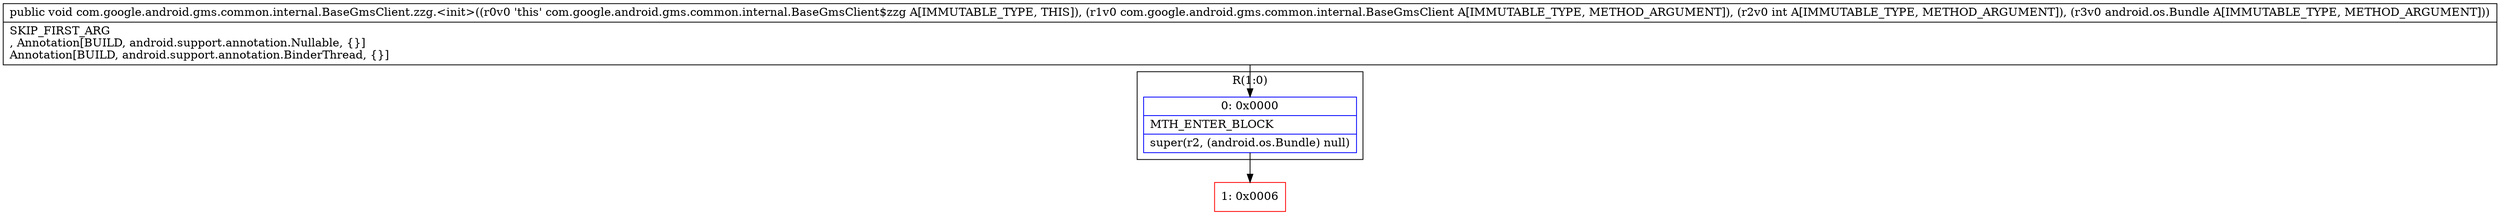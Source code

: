 digraph "CFG forcom.google.android.gms.common.internal.BaseGmsClient.zzg.\<init\>(Lcom\/google\/android\/gms\/common\/internal\/BaseGmsClient;ILandroid\/os\/Bundle;)V" {
subgraph cluster_Region_1226490412 {
label = "R(1:0)";
node [shape=record,color=blue];
Node_0 [shape=record,label="{0\:\ 0x0000|MTH_ENTER_BLOCK\l|super(r2, (android.os.Bundle) null)\l}"];
}
Node_1 [shape=record,color=red,label="{1\:\ 0x0006}"];
MethodNode[shape=record,label="{public void com.google.android.gms.common.internal.BaseGmsClient.zzg.\<init\>((r0v0 'this' com.google.android.gms.common.internal.BaseGmsClient$zzg A[IMMUTABLE_TYPE, THIS]), (r1v0 com.google.android.gms.common.internal.BaseGmsClient A[IMMUTABLE_TYPE, METHOD_ARGUMENT]), (r2v0 int A[IMMUTABLE_TYPE, METHOD_ARGUMENT]), (r3v0 android.os.Bundle A[IMMUTABLE_TYPE, METHOD_ARGUMENT]))  | SKIP_FIRST_ARG\l, Annotation[BUILD, android.support.annotation.Nullable, \{\}]\lAnnotation[BUILD, android.support.annotation.BinderThread, \{\}]\l}"];
MethodNode -> Node_0;
Node_0 -> Node_1;
}

